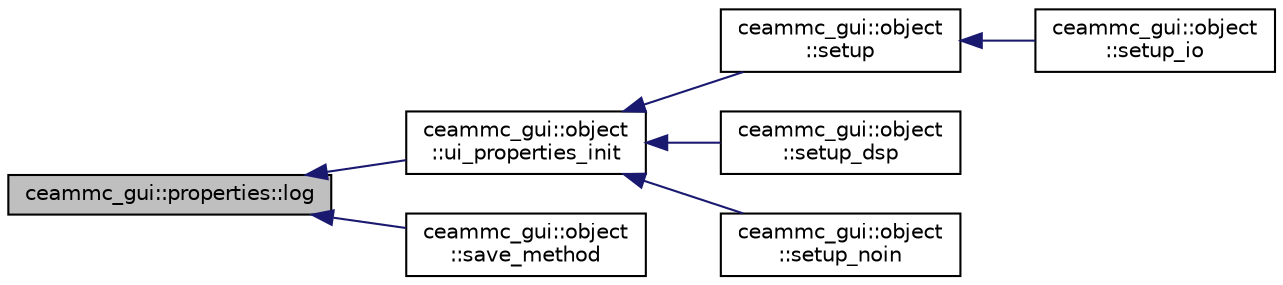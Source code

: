 digraph "ceammc_gui::properties::log"
{
  edge [fontname="Helvetica",fontsize="10",labelfontname="Helvetica",labelfontsize="10"];
  node [fontname="Helvetica",fontsize="10",shape=record];
  rankdir="LR";
  Node1 [label="ceammc_gui::properties::log",height=0.2,width=0.4,color="black", fillcolor="grey75", style="filled" fontcolor="black"];
  Node1 -> Node2 [dir="back",color="midnightblue",fontsize="10",style="solid",fontname="Helvetica"];
  Node2 [label="ceammc_gui::object\l::ui_properties_init",height=0.2,width=0.4,color="black", fillcolor="white", style="filled",URL="$classceammc__gui_1_1object.html#ae7a64dfcf60ab0789360b575edb4d7bb",tooltip="DEPRECATED Initialize default property values. "];
  Node2 -> Node3 [dir="back",color="midnightblue",fontsize="10",style="solid",fontname="Helvetica"];
  Node3 [label="ceammc_gui::object\l::setup",height=0.2,width=0.4,color="black", fillcolor="white", style="filled",URL="$classceammc__gui_1_1object.html#acc0300f5ede9ecd013337baddd6bb74e",tooltip="main setup routine  this methods creates new pd class with one inlet, creates new default ui box attr..."];
  Node3 -> Node4 [dir="back",color="midnightblue",fontsize="10",style="solid",fontname="Helvetica"];
  Node4 [label="ceammc_gui::object\l::setup_io",height=0.2,width=0.4,color="black", fillcolor="white", style="filled",URL="$classceammc__gui_1_1object.html#a50a896ba5220a5b074ea32a5731eef4a",tooltip="temporary / stub "];
  Node2 -> Node5 [dir="back",color="midnightblue",fontsize="10",style="solid",fontname="Helvetica"];
  Node5 [label="ceammc_gui::object\l::setup_dsp",height=0.2,width=0.4,color="black", fillcolor="white", style="filled",URL="$classceammc__gui_1_1object.html#a28ee8e0a66a4b9fbc2fe655c658a5d11",tooltip="GUI DSP setup routine  this methods creates new pd class with one inlet, creates new default ui box a..."];
  Node2 -> Node6 [dir="back",color="midnightblue",fontsize="10",style="solid",fontname="Helvetica"];
  Node6 [label="ceammc_gui::object\l::setup_noin",height=0.2,width=0.4,color="black", fillcolor="white", style="filled",URL="$classceammc__gui_1_1object.html#a5b865286ac1930d8b5205c6ec550fc48"];
  Node1 -> Node7 [dir="back",color="midnightblue",fontsize="10",style="solid",fontname="Helvetica"];
  Node7 [label="ceammc_gui::object\l::save_method",height=0.2,width=0.4,color="black", fillcolor="white", style="filled",URL="$classceammc__gui_1_1object.html#a2c4025d1af9e748ee3f68909a5797bc9",tooltip="DEPRECATED pd object property save method. "];
}
